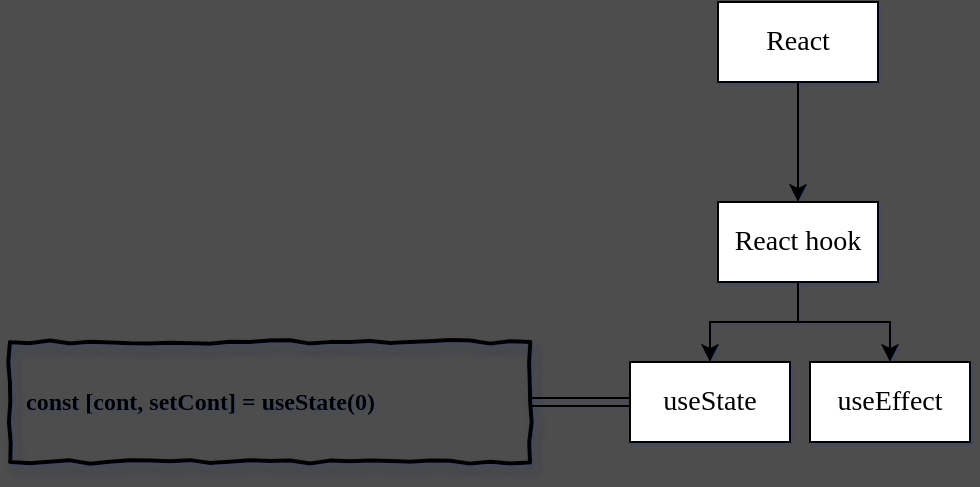 <mxfile version="13.0.9">
    <diagram id="6hGFLwfOUW9BJ-s0fimq" name="Page-1">
        <mxGraphModel dx="956" dy="360" grid="1" gridSize="10" guides="1" tooltips="1" connect="1" arrows="1" fold="1" page="1" pageScale="1" pageWidth="827" pageHeight="1169" background="#4D4D4D" math="0" shadow="1">
            <root>
                <mxCell id="0"/>
                <mxCell id="1" parent="0"/>
                <mxCell id="23" value="" style="edgeStyle=none;rounded=0;orthogonalLoop=1;jettySize=auto;html=1;" edge="1" parent="1" source="2" target="22">
                    <mxGeometry relative="1" as="geometry"/>
                </mxCell>
                <mxCell id="2" value="&lt;font style=&quot;font-size: 14px&quot;&gt;React&lt;/font&gt;" style="rounded=0;whiteSpace=wrap;html=1;fontFamily=等距更纱黑体 T SC;labelBackgroundColor=none;" vertex="1" parent="1">
                    <mxGeometry x="374" width="80" height="40" as="geometry"/>
                </mxCell>
                <mxCell id="35" value="" style="edgeStyle=orthogonalEdgeStyle;rounded=0;orthogonalLoop=1;jettySize=auto;html=1;" edge="1" parent="1" source="22" target="34">
                    <mxGeometry relative="1" as="geometry"/>
                </mxCell>
                <mxCell id="37" value="" style="edgeStyle=orthogonalEdgeStyle;rounded=0;orthogonalLoop=1;jettySize=auto;html=1;" edge="1" parent="1" source="22" target="36">
                    <mxGeometry relative="1" as="geometry"/>
                </mxCell>
                <mxCell id="22" value="&lt;span style=&quot;font-size: 14px&quot;&gt;React hook&lt;/span&gt;" style="rounded=0;whiteSpace=wrap;html=1;fontFamily=等距更纱黑体 T SC;labelBackgroundColor=none;" vertex="1" parent="1">
                    <mxGeometry x="374" y="100" width="80" height="40" as="geometry"/>
                </mxCell>
                <mxCell id="36" value="&lt;span style=&quot;font-size: 14px&quot;&gt;useEffect&lt;/span&gt;" style="rounded=0;whiteSpace=wrap;html=1;fontFamily=等距更纱黑体 T SC;labelBackgroundColor=none;" vertex="1" parent="1">
                    <mxGeometry x="420" y="180" width="80" height="40" as="geometry"/>
                </mxCell>
                <mxCell id="55" value="" style="edgeStyle=orthogonalEdgeStyle;rounded=0;orthogonalLoop=1;jettySize=auto;html=1;shape=link;" edge="1" parent="1" source="34">
                    <mxGeometry relative="1" as="geometry">
                        <mxPoint x="290.0" y="200" as="targetPoint"/>
                    </mxGeometry>
                </mxCell>
                <mxCell id="34" value="&lt;span style=&quot;font-size: 14px&quot;&gt;useState&lt;/span&gt;" style="rounded=0;whiteSpace=wrap;html=1;fontFamily=等距更纱黑体 T SC;labelBackgroundColor=none;" vertex="1" parent="1">
                    <mxGeometry x="330" y="180" width="80" height="40" as="geometry"/>
                </mxCell>
                <mxCell id="64" style="edgeStyle=orthogonalEdgeStyle;shape=link;rounded=0;orthogonalLoop=1;jettySize=auto;html=1;exitX=1;exitY=0.5;exitDx=0;exitDy=0;" edge="1" parent="1" source="63">
                    <mxGeometry relative="1" as="geometry">
                        <mxPoint x="290" y="200" as="targetPoint"/>
                    </mxGeometry>
                </mxCell>
                <mxCell id="63" value="&amp;nbsp; const [cont, setCont] = useState(0)" style="html=1;whiteSpace=wrap;comic=1;strokeWidth=2;fontFamily=Comic Sans MS;fontStyle=1;shadow=1;fillColor=none;gradientColor=none;align=left;" vertex="1" parent="1">
                    <mxGeometry x="20" y="170" width="260" height="60" as="geometry"/>
                </mxCell>
            </root>
        </mxGraphModel>
    </diagram>
</mxfile>